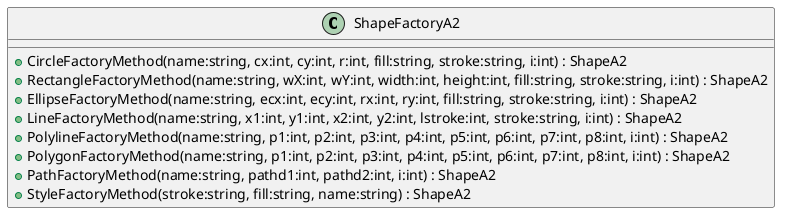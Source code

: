 @startuml
class ShapeFactoryA2 {
    + CircleFactoryMethod(name:string, cx:int, cy:int, r:int, fill:string, stroke:string, i:int) : ShapeA2
    + RectangleFactoryMethod(name:string, wX:int, wY:int, width:int, height:int, fill:string, stroke:string, i:int) : ShapeA2
    + EllipseFactoryMethod(name:string, ecx:int, ecy:int, rx:int, ry:int, fill:string, stroke:string, i:int) : ShapeA2
    + LineFactoryMethod(name:string, x1:int, y1:int, x2:int, y2:int, lstroke:int, stroke:string, i:int) : ShapeA2
    + PolylineFactoryMethod(name:string, p1:int, p2:int, p3:int, p4:int, p5:int, p6:int, p7:int, p8:int, i:int) : ShapeA2
    + PolygonFactoryMethod(name:string, p1:int, p2:int, p3:int, p4:int, p5:int, p6:int, p7:int, p8:int, i:int) : ShapeA2
    + PathFactoryMethod(name:string, pathd1:int, pathd2:int, i:int) : ShapeA2
    + StyleFactoryMethod(stroke:string, fill:string, name:string) : ShapeA2
}
@enduml
